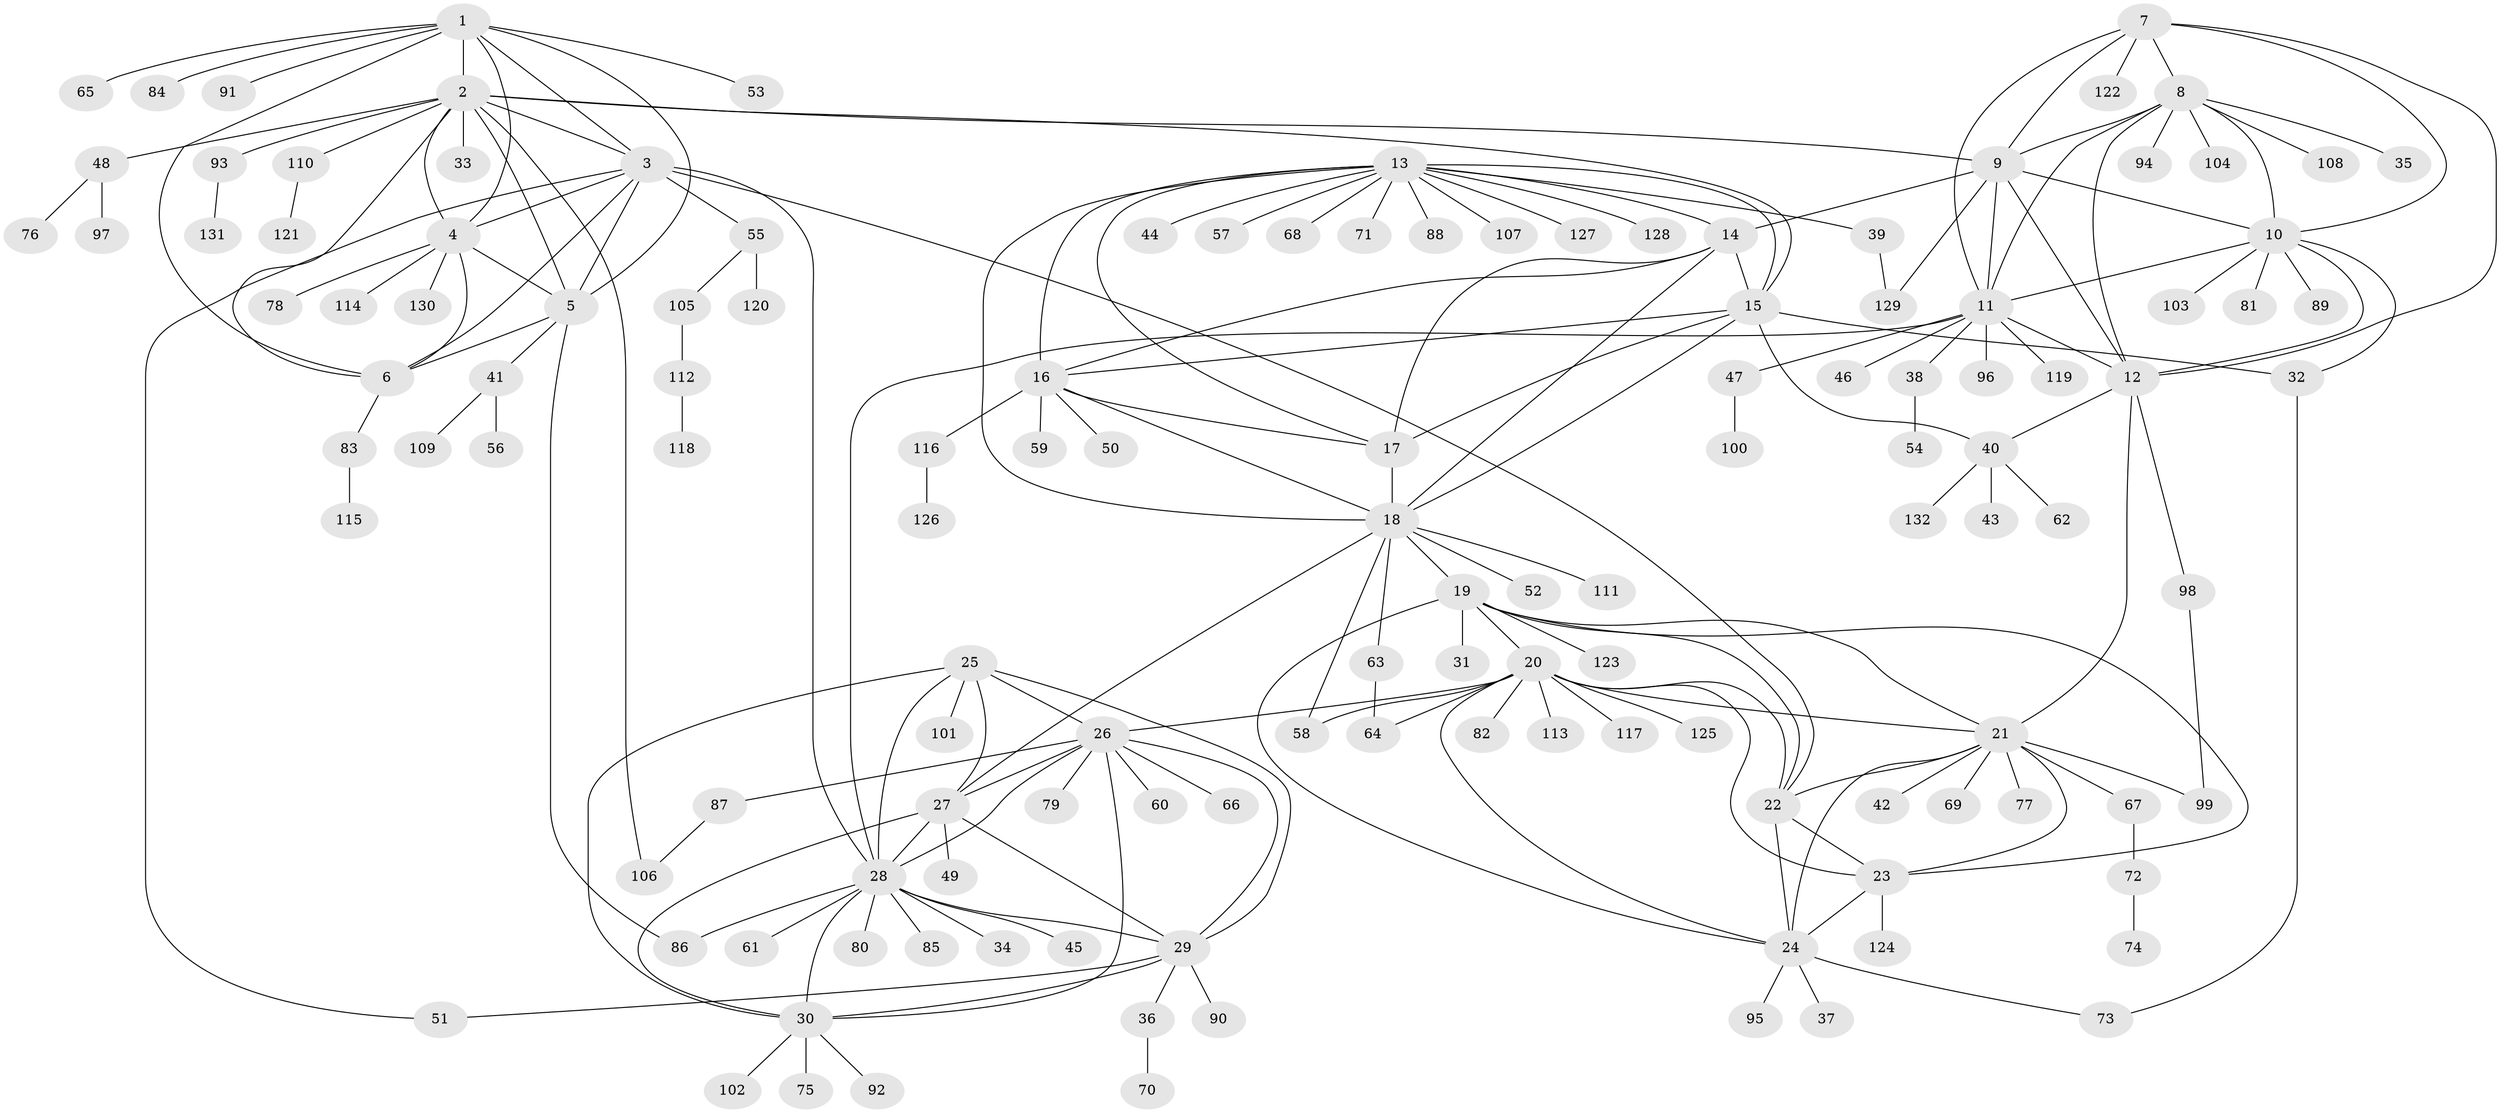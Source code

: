 // Generated by graph-tools (version 1.1) at 2025/15/03/09/25 04:15:48]
// undirected, 132 vertices, 197 edges
graph export_dot {
graph [start="1"]
  node [color=gray90,style=filled];
  1;
  2;
  3;
  4;
  5;
  6;
  7;
  8;
  9;
  10;
  11;
  12;
  13;
  14;
  15;
  16;
  17;
  18;
  19;
  20;
  21;
  22;
  23;
  24;
  25;
  26;
  27;
  28;
  29;
  30;
  31;
  32;
  33;
  34;
  35;
  36;
  37;
  38;
  39;
  40;
  41;
  42;
  43;
  44;
  45;
  46;
  47;
  48;
  49;
  50;
  51;
  52;
  53;
  54;
  55;
  56;
  57;
  58;
  59;
  60;
  61;
  62;
  63;
  64;
  65;
  66;
  67;
  68;
  69;
  70;
  71;
  72;
  73;
  74;
  75;
  76;
  77;
  78;
  79;
  80;
  81;
  82;
  83;
  84;
  85;
  86;
  87;
  88;
  89;
  90;
  91;
  92;
  93;
  94;
  95;
  96;
  97;
  98;
  99;
  100;
  101;
  102;
  103;
  104;
  105;
  106;
  107;
  108;
  109;
  110;
  111;
  112;
  113;
  114;
  115;
  116;
  117;
  118;
  119;
  120;
  121;
  122;
  123;
  124;
  125;
  126;
  127;
  128;
  129;
  130;
  131;
  132;
  1 -- 2;
  1 -- 3;
  1 -- 4;
  1 -- 5;
  1 -- 6;
  1 -- 53;
  1 -- 65;
  1 -- 84;
  1 -- 91;
  2 -- 3;
  2 -- 4;
  2 -- 5;
  2 -- 6;
  2 -- 9;
  2 -- 15;
  2 -- 33;
  2 -- 48;
  2 -- 93;
  2 -- 106;
  2 -- 110;
  3 -- 4;
  3 -- 5;
  3 -- 6;
  3 -- 22;
  3 -- 28;
  3 -- 51;
  3 -- 55;
  4 -- 5;
  4 -- 6;
  4 -- 78;
  4 -- 114;
  4 -- 130;
  5 -- 6;
  5 -- 41;
  5 -- 86;
  6 -- 83;
  7 -- 8;
  7 -- 9;
  7 -- 10;
  7 -- 11;
  7 -- 12;
  7 -- 122;
  8 -- 9;
  8 -- 10;
  8 -- 11;
  8 -- 12;
  8 -- 35;
  8 -- 94;
  8 -- 104;
  8 -- 108;
  9 -- 10;
  9 -- 11;
  9 -- 12;
  9 -- 14;
  9 -- 129;
  10 -- 11;
  10 -- 12;
  10 -- 32;
  10 -- 81;
  10 -- 89;
  10 -- 103;
  11 -- 12;
  11 -- 28;
  11 -- 38;
  11 -- 46;
  11 -- 47;
  11 -- 96;
  11 -- 119;
  12 -- 21;
  12 -- 40;
  12 -- 98;
  13 -- 14;
  13 -- 15;
  13 -- 16;
  13 -- 17;
  13 -- 18;
  13 -- 39;
  13 -- 44;
  13 -- 57;
  13 -- 68;
  13 -- 71;
  13 -- 88;
  13 -- 107;
  13 -- 127;
  13 -- 128;
  14 -- 15;
  14 -- 16;
  14 -- 17;
  14 -- 18;
  15 -- 16;
  15 -- 17;
  15 -- 18;
  15 -- 32;
  15 -- 40;
  16 -- 17;
  16 -- 18;
  16 -- 50;
  16 -- 59;
  16 -- 116;
  17 -- 18;
  18 -- 19;
  18 -- 27;
  18 -- 52;
  18 -- 58;
  18 -- 63;
  18 -- 111;
  19 -- 20;
  19 -- 21;
  19 -- 22;
  19 -- 23;
  19 -- 24;
  19 -- 31;
  19 -- 123;
  20 -- 21;
  20 -- 22;
  20 -- 23;
  20 -- 24;
  20 -- 26;
  20 -- 58;
  20 -- 64;
  20 -- 82;
  20 -- 113;
  20 -- 117;
  20 -- 125;
  21 -- 22;
  21 -- 23;
  21 -- 24;
  21 -- 42;
  21 -- 67;
  21 -- 69;
  21 -- 77;
  21 -- 99;
  22 -- 23;
  22 -- 24;
  23 -- 24;
  23 -- 124;
  24 -- 37;
  24 -- 73;
  24 -- 95;
  25 -- 26;
  25 -- 27;
  25 -- 28;
  25 -- 29;
  25 -- 30;
  25 -- 101;
  26 -- 27;
  26 -- 28;
  26 -- 29;
  26 -- 30;
  26 -- 60;
  26 -- 66;
  26 -- 79;
  26 -- 87;
  27 -- 28;
  27 -- 29;
  27 -- 30;
  27 -- 49;
  28 -- 29;
  28 -- 30;
  28 -- 34;
  28 -- 45;
  28 -- 61;
  28 -- 80;
  28 -- 85;
  28 -- 86;
  29 -- 30;
  29 -- 36;
  29 -- 51;
  29 -- 90;
  30 -- 75;
  30 -- 92;
  30 -- 102;
  32 -- 73;
  36 -- 70;
  38 -- 54;
  39 -- 129;
  40 -- 43;
  40 -- 62;
  40 -- 132;
  41 -- 56;
  41 -- 109;
  47 -- 100;
  48 -- 76;
  48 -- 97;
  55 -- 105;
  55 -- 120;
  63 -- 64;
  67 -- 72;
  72 -- 74;
  83 -- 115;
  87 -- 106;
  93 -- 131;
  98 -- 99;
  105 -- 112;
  110 -- 121;
  112 -- 118;
  116 -- 126;
}
